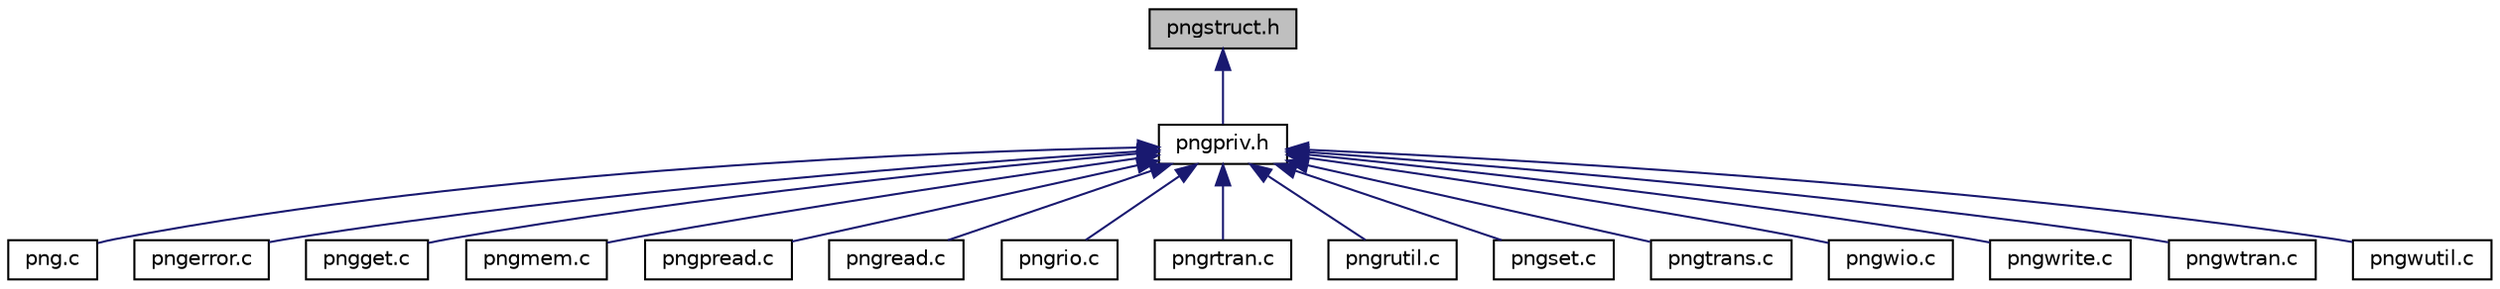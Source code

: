 digraph "pngstruct.h"
{
 // INTERACTIVE_SVG=YES
  edge [fontname="Helvetica",fontsize="10",labelfontname="Helvetica",labelfontsize="10"];
  node [fontname="Helvetica",fontsize="10",shape=record];
  Node5 [label="pngstruct.h",height=0.2,width=0.4,color="black", fillcolor="grey75", style="filled", fontcolor="black"];
  Node5 -> Node6 [dir="back",color="midnightblue",fontsize="10",style="solid",fontname="Helvetica"];
  Node6 [label="pngpriv.h",height=0.2,width=0.4,color="black", fillcolor="white", style="filled",URL="$pngpriv_8h.html"];
  Node6 -> Node7 [dir="back",color="midnightblue",fontsize="10",style="solid",fontname="Helvetica"];
  Node7 [label="png.c",height=0.2,width=0.4,color="black", fillcolor="white", style="filled",URL="$png_8c.html"];
  Node6 -> Node8 [dir="back",color="midnightblue",fontsize="10",style="solid",fontname="Helvetica"];
  Node8 [label="pngerror.c",height=0.2,width=0.4,color="black", fillcolor="white", style="filled",URL="$pngerror_8c.html"];
  Node6 -> Node9 [dir="back",color="midnightblue",fontsize="10",style="solid",fontname="Helvetica"];
  Node9 [label="pngget.c",height=0.2,width=0.4,color="black", fillcolor="white", style="filled",URL="$pngget_8c.html"];
  Node6 -> Node10 [dir="back",color="midnightblue",fontsize="10",style="solid",fontname="Helvetica"];
  Node10 [label="pngmem.c",height=0.2,width=0.4,color="black", fillcolor="white", style="filled",URL="$pngmem_8c.html"];
  Node6 -> Node11 [dir="back",color="midnightblue",fontsize="10",style="solid",fontname="Helvetica"];
  Node11 [label="pngpread.c",height=0.2,width=0.4,color="black", fillcolor="white", style="filled",URL="$pngpread_8c.html"];
  Node6 -> Node12 [dir="back",color="midnightblue",fontsize="10",style="solid",fontname="Helvetica"];
  Node12 [label="pngread.c",height=0.2,width=0.4,color="black", fillcolor="white", style="filled",URL="$pngread_8c.html"];
  Node6 -> Node13 [dir="back",color="midnightblue",fontsize="10",style="solid",fontname="Helvetica"];
  Node13 [label="pngrio.c",height=0.2,width=0.4,color="black", fillcolor="white", style="filled",URL="$pngrio_8c.html"];
  Node6 -> Node14 [dir="back",color="midnightblue",fontsize="10",style="solid",fontname="Helvetica"];
  Node14 [label="pngrtran.c",height=0.2,width=0.4,color="black", fillcolor="white", style="filled",URL="$pngrtran_8c.html"];
  Node6 -> Node15 [dir="back",color="midnightblue",fontsize="10",style="solid",fontname="Helvetica"];
  Node15 [label="pngrutil.c",height=0.2,width=0.4,color="black", fillcolor="white", style="filled",URL="$pngrutil_8c.html"];
  Node6 -> Node16 [dir="back",color="midnightblue",fontsize="10",style="solid",fontname="Helvetica"];
  Node16 [label="pngset.c",height=0.2,width=0.4,color="black", fillcolor="white", style="filled",URL="$pngset_8c.html"];
  Node6 -> Node17 [dir="back",color="midnightblue",fontsize="10",style="solid",fontname="Helvetica"];
  Node17 [label="pngtrans.c",height=0.2,width=0.4,color="black", fillcolor="white", style="filled",URL="$pngtrans_8c.html"];
  Node6 -> Node18 [dir="back",color="midnightblue",fontsize="10",style="solid",fontname="Helvetica"];
  Node18 [label="pngwio.c",height=0.2,width=0.4,color="black", fillcolor="white", style="filled",URL="$pngwio_8c.html"];
  Node6 -> Node19 [dir="back",color="midnightblue",fontsize="10",style="solid",fontname="Helvetica"];
  Node19 [label="pngwrite.c",height=0.2,width=0.4,color="black", fillcolor="white", style="filled",URL="$pngwrite_8c.html"];
  Node6 -> Node20 [dir="back",color="midnightblue",fontsize="10",style="solid",fontname="Helvetica"];
  Node20 [label="pngwtran.c",height=0.2,width=0.4,color="black", fillcolor="white", style="filled",URL="$pngwtran_8c.html"];
  Node6 -> Node21 [dir="back",color="midnightblue",fontsize="10",style="solid",fontname="Helvetica"];
  Node21 [label="pngwutil.c",height=0.2,width=0.4,color="black", fillcolor="white", style="filled",URL="$pngwutil_8c.html"];
}
